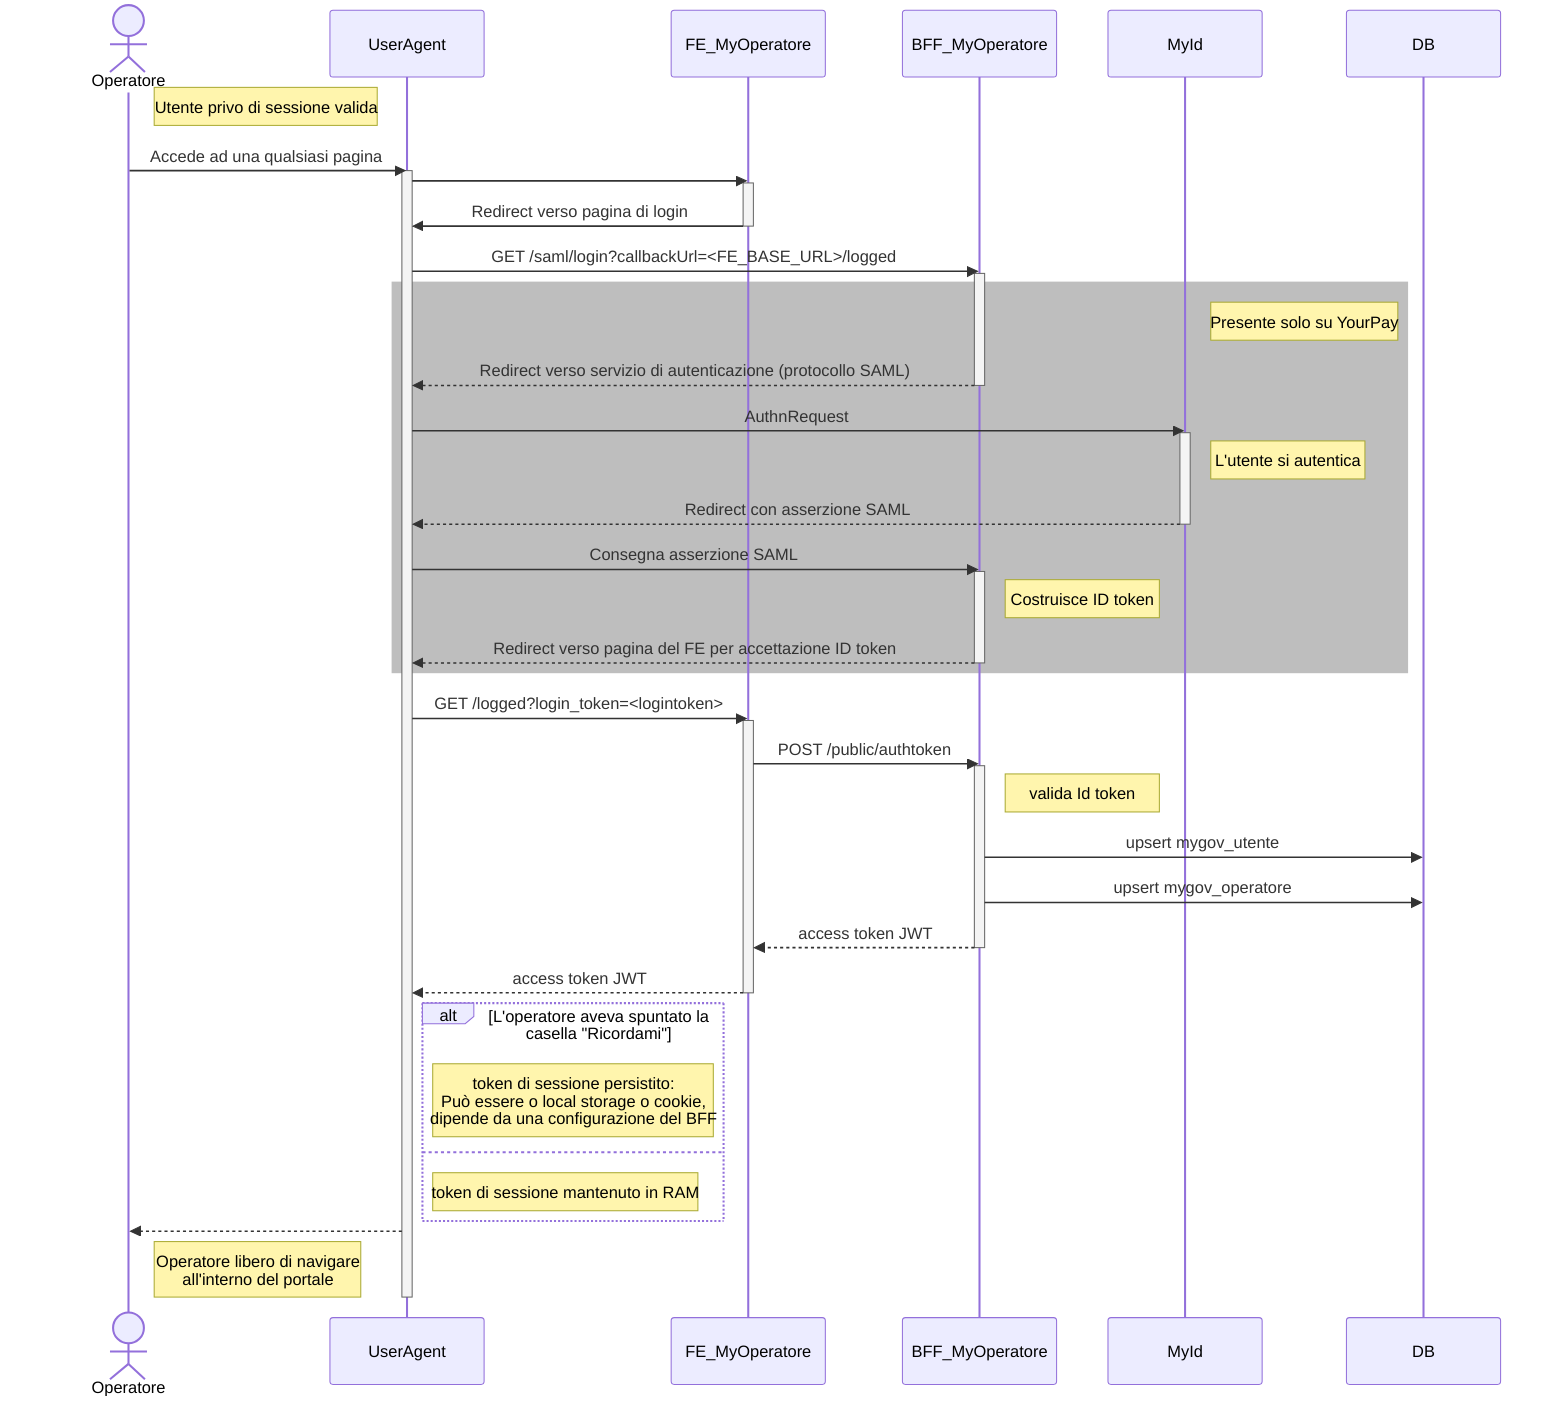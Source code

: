sequenceDiagram
    actor Operatore
    participant UserAgent
    participant FE as FE_MyOperatore
    participant BFF as BFF_MyOperatore
    participant MyId
    participant DB

    note right of Operatore: Utente privo di sessione valida
    Operatore ->> UserAgent: Accede ad una qualsiasi pagina
    activate UserAgent
UserAgent ->> FE: 
    activate FE
FE ->> UserAgent: Redirect verso pagina di login
deactivate FE

UserAgent ->> BFF: GET /saml/login?callbackUrl=<FE_BASE_URL>/logged
activate BFF
rect rgb(190, 190, 190)
note right of MyId: Presente solo su YourPay
BFF -->> UserAgent: Redirect verso servizio di autenticazione (protocollo SAML)
deactivate BFF

UserAgent ->> MyId: AuthnRequest
activate MyId
note right of MyId: L'utente si autentica
MyId -->> UserAgent: Redirect con asserzione SAML
deactivate MyId

UserAgent ->> BFF: Consegna asserzione SAML
activate BFF
note right of BFF: Costruisce ID token
BFF -->> UserAgent: Redirect verso pagina del FE per accettazione ID token
deactivate BFF
end

UserAgent ->> FE: GET /logged?login_token=<logintoken>
activate FE

FE ->> BFF: POST /public/authtoken
activate BFF
note right of BFF: valida Id token
BFF ->> DB: upsert mygov_utente
BFF ->> DB: upsert mygov_operatore
BFF -->> FE: access token JWT
deactivate BFF

FE -->> UserAgent: access token JWT
deactivate FE
alt L'operatore aveva spuntato la casella "Ricordami"
note right of UserAgent: token di sessione persistito:<BR />Può essere o local storage o cookie,<BR />dipende da una configurazione del BFF
else
note right of UserAgent: token di sessione mantenuto in RAM
end
UserAgent -->> Operatore: 
note right of Operatore: Operatore libero di navigare<BR />all'interno del portale
deactivate UserAgent